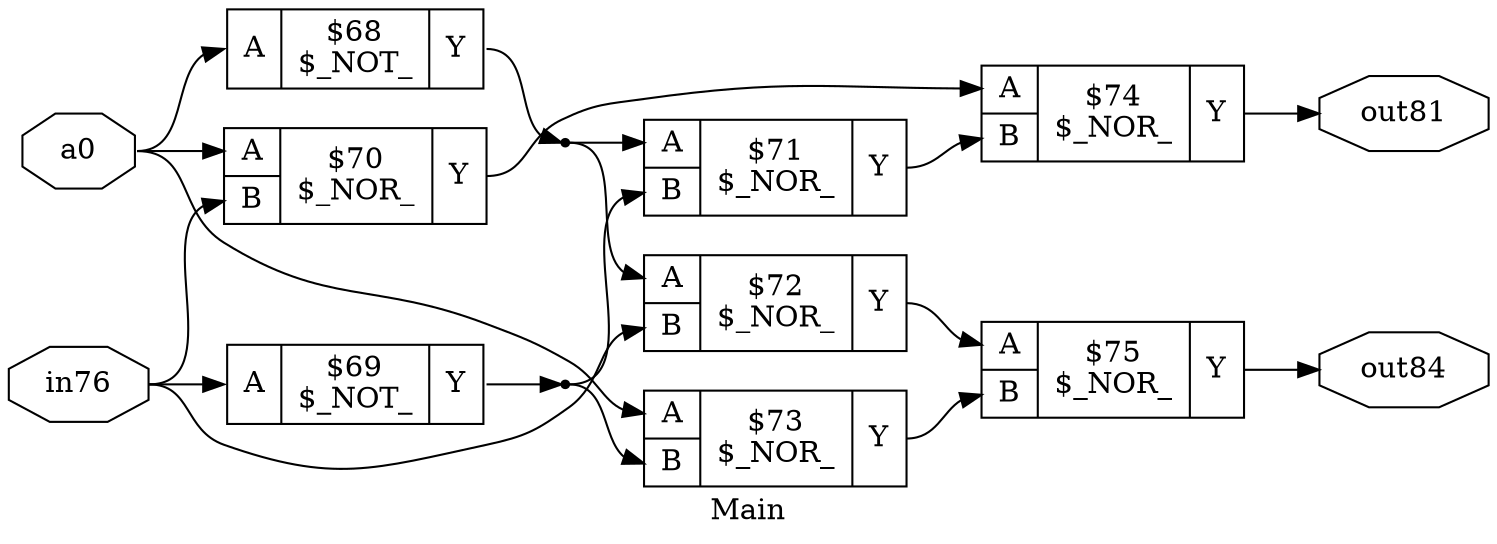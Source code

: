 digraph "Main" {
label="Main";
rankdir="LR";
remincross=true;
n7 [ shape=octagon, label="a0", color="black", fontcolor="black" ];
n8 [ shape=octagon, label="in76", color="black", fontcolor="black" ];
n9 [ shape=octagon, label="out81", color="black", fontcolor="black" ];
n10 [ shape=octagon, label="out84", color="black", fontcolor="black" ];
c13 [ shape=record, label="{{<p11> A}|$68\n$_NOT_|{<p12> Y}}" ];
c14 [ shape=record, label="{{<p11> A}|$69\n$_NOT_|{<p12> Y}}" ];
c16 [ shape=record, label="{{<p11> A|<p15> B}|$70\n$_NOR_|{<p12> Y}}" ];
c17 [ shape=record, label="{{<p11> A|<p15> B}|$71\n$_NOR_|{<p12> Y}}" ];
c18 [ shape=record, label="{{<p11> A|<p15> B}|$72\n$_NOR_|{<p12> Y}}" ];
c19 [ shape=record, label="{{<p11> A|<p15> B}|$73\n$_NOR_|{<p12> Y}}" ];
c20 [ shape=record, label="{{<p11> A|<p15> B}|$74\n$_NOR_|{<p12> Y}}" ];
c21 [ shape=record, label="{{<p11> A|<p15> B}|$75\n$_NOR_|{<p12> Y}}" ];
c19:p12:e -> c21:p15:w [color="black", label=""];
c21:p12:e -> n10:w [color="black", label=""];
n2 [ shape=point ];
c13:p12:e -> n2:w [color="black", label=""];
n2:e -> c17:p11:w [color="black", label=""];
n2:e -> c18:p11:w [color="black", label=""];
n3 [ shape=point ];
c14:p12:e -> n3:w [color="black", label=""];
n3:e -> c17:p15:w [color="black", label=""];
n3:e -> c19:p15:w [color="black", label=""];
c16:p12:e -> c20:p11:w [color="black", label=""];
c17:p12:e -> c20:p15:w [color="black", label=""];
c18:p12:e -> c21:p11:w [color="black", label=""];
n7:e -> c13:p11:w [color="black", label=""];
n7:e -> c16:p11:w [color="black", label=""];
n7:e -> c19:p11:w [color="black", label=""];
n8:e -> c14:p11:w [color="black", label=""];
n8:e -> c16:p15:w [color="black", label=""];
n8:e -> c18:p15:w [color="black", label=""];
c20:p12:e -> n9:w [color="black", label=""];
}
